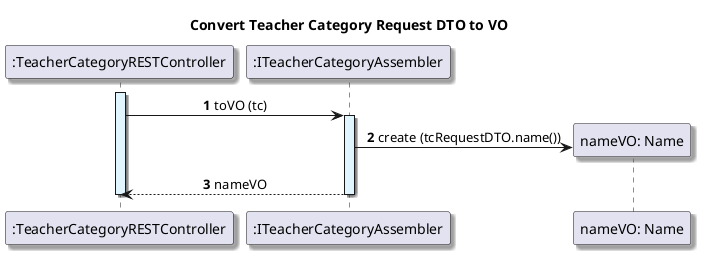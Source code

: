 @startuml

title Convert Teacher Category Request DTO to VO

autonumber
skinparam {
  ActivityPadding 2
  ActivityMargin 2
  BoxPadding 2
}
skinparam defaultTextAlignment center
skinparam shadowing true

participant ":TeacherCategoryRESTController" as Controller
participant ":ITeacherCategoryAssembler" as tcAssembler
activate Controller #E1F5FE
Controller -> tcAssembler: toVO (tc)
activate tcAssembler #E1F5FE

create "nameVO: Name"
tcAssembler -> "nameVO: Name": create (tcRequestDTO.name())

tcAssembler --> Controller: nameVO
deactivate tcAssembler
deactivate Controller

@enduml